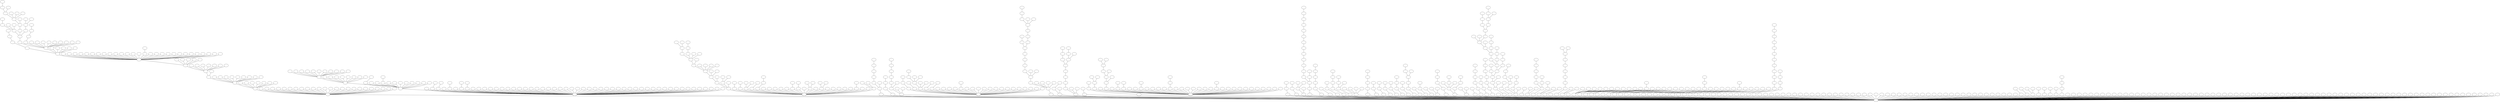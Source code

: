 graph G {
	node [label=""]
	449525268529815552
	799965726039674880
	637887356041826304
	967601837883797504
	876219208782184453
	449596312896679936
	449526553056391168
	797559513243144193
	630830237174079488
	1091044564633186304
	856907583520747521
	449526510698110976
	924951166995312640
	449526270166978560
	449564832543416321
	1093357998582435842
	832835556438466560
	797721832723980288
	449761966697902080
	1004738896041795584
	449632257330794496
	958282240693276672
	880762079053058050
	1093174310708150272
	965261375617474561
	732423482919817216
	449550771408093184
	449542882698199041
	1112080831210758144
	449604960612007936
	741643629907742720
	507639594884411392
	853480646265757697
	1113227920355598336
	1113109716450725889
	449632061687877633
	819785913316163585
	1113258232385024000
	1112099572904611840
	846837303045709824
	1111444814829019136
	449526466494345218
	818987038112260096
	719368122063392768
	1121206207652474880
	1104502857317797888
	1113228042766360576
	507616663315816448
	1113507596642557952
	1113258491517591553
	1121825831561703424
	1113258816194273280
	1113251235518349315
	820077727353077760
	1113407941867114497
	1113383373786030080
	1113539893718913024
	1122121447361667075
	1113391291214200835
	1122724488796237825
	1113296594332409856
	1113273419175473152
	1113540033976442881
	1113293709561323520
	1113689375206805505
	1113296017431121920
	1114487129386704901
	1113244246914400256
	1113371924522885120
	1113425091956629504
	1113397817735651328
	1113425835967512576
	1113254609298919424
	1113251949334265856
	1117117773258403840
	1113268681042288640
	1113328532351016960
	1113407247529517056
	1113410141150306305
	1114833419454775296
	1113480224430272513
	1113264349093740544
	1113431149664178176
	1113373957355446272
	1113360942086131712
	1113307433424654336
	1121829487816187907
	1113417098552840194
	1113267063722782720
	1113314824044208128
	1113297905308147714
	1113273583906828288
	1113254152036003840
	1113415004202708992
	1113453076474732545
	1113772020641218560
	1113529910230945792
	1113488035621023745
	1122378475657056257
	1113368954653642752
	1113381854869184512
	1113308089074114560
	1114144713307774976
	1113280550930763776
	1113320243877765120
	1113270746598596608
	1113462907084267520
	1113796331166892033
	1113329056139960320
	1113307069497716736
	1123891892318609410
	1113589929479692290
	1113319732684390400
	1113307597942038528
	1113311070683312128
	1113268473696854017
	1121829542031552512
	1113276586772578310
	1113276042712616960
	1113505202697588737
	1113287685651800066
	1113425248328802305
	1120668936339640322
	1113454878049951744
	1113431594847690752
	1122021115985948672
	1113329077962858496
	1113316009371369472
	1113274521975427072
	1113251360529690624
	1121911431396376576
	1113316952343228416
	1113293798581387265
	1113925469391544320
	1113261380927467521
	1113242212043763712
	1113255029127897088
	1113284696455229440
	1113510551173382144
	1121137746209333249
	1121225482228252672
	1113274086334054401
	1121206527011037185
	1113249932008480768
	1113430135305175040
	1114578713239224322
	1113632042951041024
	1119248079201288193
	1113365298114027520
	1113523598281592834
	1113399575216218113
	1113273518865543168
	1113605843742855168
	1113541005410734083
	1113960121577684992
	1113449795140706306
	1113291601554550784
	1113747503164293121
	1118284216163287046
	1113427318188453889
	1113332289600200709
	1113457189799305216
	1113798873992929281
	1114122559803527168
	1113359983582875650
	1122378422817157120
	1113556125809631232
	1113307936078671875
	1113390047838056448
	1121906568189161472
	1113299901960675328
	1113796698504073216
	1113281612072968192
	1113321403833417728
	1113252333406683136
	1113482167538081793
	1114993866166476803
	1113262628569219073
	1113466523019030530
	1113868915640295431
	1113455005762084865
	1113255469311680512
	1114156382876467201
	1113259563329949696
	1113383671690661889
	1113289184150609921
	1113275906380812290
	1113449214007083008
	1113488198758555648
	1121269912872210432
	1113307212846227456
	1113255532712722435
	1113382706434408448
	1113412591857147910
	1113541047790067712
	1113262002326126592
	1113272821541670912
	1113250024656445440
	1113520398954446850
	1113417930270752775
	1113242983376203777
	1118338601232814082
	1124837577708773381
	1113309558867320832
	1113266613548195842
	1113271976611786752
	1113508818732953601
	1113244291512410112
	1115402959620382730
	1118242480174972928
	1113992654897868800
	1121824158294392833
	1114772761480761345
	1113308617212432384
	1113269065387139072
	1113688835559264256
	1113111659612999680
	1113243711876386816
	638671584522313729
	1110961770846289920
	1123375428360658945
	1136674957113614348
	632118704927559680
	1147324843962044416
	1118246720209551366
	1117135163790589952
	1121225797446950912
	1111699829741236226
	1122725251849154560
	1122725488839905280
	1122940708640514050
	1121226298720788480
	1113512683100307456
	1110925859345584130
	741652849474469888
	630856493676560384
	1113689835741437952
	1113393562115280896
	1115613564054720518
	1113509192046768128
	1113508634812612608
	1122014637606801408
	1113268304150519808
	1122251703481327616
	1112168228770467840
	1113932490538807296
	1113280821291638784
	1113249194305671169
	982701781170864128
	449667038743515136
	982703253019353088
	1122635793812676613
	1121835432860192769
	1111905895733170177
	732423698238464001
	1113270192862257152
	1121552965050015746
	1111857720343158784
	1117525373074513921
	1121912582766415872
	1121871872658944003
	1122159164950810625
	1121881565124911106
	1122136329771466761
	1121882556742324224
	1121882097101103104
	1121820904516988929
	1122014801578926080
	1112121768037232640
	1113499236316790784
	1113425719588159490
	1121830866500689922
	632601733915639808
	1113255818504208386
	1113265104685080576
	1114297744611577861
	1119820835580186626
	1113685937928724480
	1113242741176193024
	1121817636130701313
	1113629906372648965
	1121824730388946944
	1121820797134356487
	1121840875007381508
	1121317264915984384
	1114750723969953793
	1139371648912711680
	1121856707657752576
	1124930976763846657
	1121875895604539392
	1114706174329245696
	1121829400217935872
	1121821539014287360
	1122189638024622080
	1142175663652315138
	1121934209071767552
	1121934321038888960
	1121908536429162496
	1121830569099370497
	1122078499911503873
	1121910223847825409
	1114153405277245440
	1123565942795948032
	1115470274428846080
	1121848834336808960
	449637302772326402
	797727013410897920
	632604769274605569
	1121226584512290816
	1112185255618846720
	1104941923209371648
	1113690661952348160
	1113248582440771585
	1113285325780963328
	1113449422237556737
	1113805967408365568
	1121840930468679681
	1113293354756743168
	1113520210126999553
	1113516892495450112
	1113287591921459201
	1121871801141751808
	1121857106729025537
	1121847988349960195
	1121879950150098944
	1121884109960306688
	1113531374445555712
	1121848977454796800
	1113257649175293952
	1114297990527766528
	1122014576046948352
	1124003329309384704
	1124004332532326403
	1121886710382694407
	1111525222279192577
	1113272665064734720
	850866478307983360
	1113418929345527808
	1113496068266831872
	1113422863523037184
	1113766958552485888
	1140855747393122304
	1113445360460894209
	1131978131106091008
	1113441054424834055
	1113456265051615233
	1140774229287276546
	1113443763634941954
	1140764195123867648
	1136448357063221253
	1136672430649421831
	1141008202202529799
	1146471971913383938
	1142667187552968705
	1140850263487471616
	1142576737819254784
	1113372087001866243
	1140802712541384704
	1141184750222270464
	1140827931482238976
	1140892079209484288
	820458173467344904
	1114834013120811009
	1113265475020935168
	449635394041036803
	1113265170942443520
	1113110771662118913
	1113254033072857088
	1113414239190966272
	1113417382255419393
	1113269008193581056
	1113409221528293378
	1113538344242372619
	1113242721429229569
	1113248338533601280
	1121981593810161666
	1122150840230346753
	1113425687317295104
	1115355302331727872
	1113314491666771968
	1113416161784471555
	1113564758094090240
	1113297949239369729
	1113332812747288577
	1114036179077226497
	1113433321764159489
	1113531841649070080
	1121913054382268418
	1121340261479718913
	1113593171785781249
	1121861565848981505
	1121917174291914753
	1118261491466145797
	1121834673229852673
	1122337372383920129
	1118330251279519745
	1113279024250478593
	1121967276796858369
	1122164788358828033
	1113617364329721857
	1115412762757410817
	1121824579343798272
	1121845581608095745
	1121918992640282629
	1121942452619735040
	1121829890976821248
	1121848116335063043
	1121855710759796737
	1121856750557089793
	1113322500698648576
	1118531331347111941
	1114568852212523009
	1113399660234903552
	1113344534908260353
	1113368301055279104
	1122143364609007616
	1121849907185246208
	1113240464998641665
	1122000580510126080
	1113311466340253696
	1113761632235282433
	1113474299640283136
	1140846708072468482
	1113409925269590017
	1115820312459993094
	1140890398979776513
	1112680278747693059
	1121140618464514054
	1121541892120948738
	1113368698075500545
	1113295974288502785
	714112486031691777
	1118243670237466624
	1113419541328080896
	1113410345022787584
	1113762078622388225
	1122018390959325184
	449685863832621056
	1114185525542510594
	1113188511367213056
	1113270152437452801
	1113250668515434496
	1113328839424237568
	1113397756176084992
	1121856858967298048
	1121880252492341248
	1113303327452880896
	1113399774554853376
	1118242428077658112
	1122014682976595968
	1113482389571796992
	1121913552791490560
	1113152780280172545
	1113285402570268672
	1113272215053623296
	1121839216202092544
	1122014605730037761
	1121911995664457728
	1113547505969565696
	1113589457393868800
	1113275033709961217
	1113212303560794112
	1113409204377849862
	1113680011595112448
	1114568652320329733
	1113253941121126400
	1121832691463278594
	1115355045418000384
	1118241942645739521
	1113248386961092608
	643084170860871680
	1113424653987368961
	818673587582214144
	449820497249722368
	1113535939169738754
	1113365878148608001
	1113310245487566848
	1113948970504675328
	1113617787551981569
	1113397523455062018
	1121866502741925889
	1113465740424826880
	1113287085283172355
	1118248662054785024
	1118242664518955010
	1122014768481566720
	1113393752805187584
	865993697275543553
	1110991882681753606
	774414249435226112
	1113134551922909185
	1121838548364222464
	774586752430407680
	1113265816563265536
	1113382531460734976
	798990551525621760
	1126531521974800386
	1121848330034864133
	1121221932714586112
	818875946727940096
	1140856638766645248
	1113361372899835904
	1119190736438792195
	1140887538783215617
	820458291780263937
	1113148511024033798
	1113408899351306241
	449837724716240896
	1121848448771346435
	1140932199086219265
	1113593686582071297
	1121859845706010624
	1140683251582951432
	1121871777326452736
	1122257120714526720
	1141545022774337536
	1149075042006790144
	1091557761526177792
	1121932869167874048
	1089724097410433025
	1104800526330458113
	1113536096489472000
	1115352231728037889
	1122680861835448321
	1122014835485618176
	1121929337962401792
	1113286909902565376
	1113397950485385216
	1121919787553054721
	1113246484294557696
	1113318661974925312
	1121887198670991362
	1113462893972996097
	1127728565288677376
	1122162958207897602
	1113417271324676096
	1113430669508644864
	1121879336519380993
	1123566964444684288
	1113291204500762624
	1113476896841453568
	1113546781588099075
	1121909071223955456
	1114194614200688642
	1114298330803318784
	1113498373972221954
	1113192985955643402
	1140828672078823424
	1113306517334253568
	1122215251653681155
	1121885193479118848
	1113373078443032576
	1113408682035949568
	1112191898981154817
	1121208672695148545
	1112078299230961664
	1123280700327825408
	1122216353816043520
	1112008168102600706
	1122282322626109440
	1113701672797310977
	1113446420030328834
	1110997406005358592
	1110984424496218117
	1113511718800506889
	846844671372472320
	1113690208858337280
	825062891095199744
	1111328027089272832
	1032965364412428290
	1121847653179056129
	1122046475289100288
	800838572798574593
	1113972796625911808
	1113796333733859329
	960195931227459585
	1112555026185154560
	1141217664657973249
	1141217804605120513
	1118243763652947969
	1114706431805087744
	449560417426481152
	1121221266881404928
	632303234275610624
	894793586453204995
	1141222149979541504
	631494577216618496
	1113431845918728193
	1142937073525186560
	969794063594598400
	1050761005553221636
	1112101091108442112
	1121856146036281344
	1113521121553469442
	1113429684132438016
	866384562963611648
	449837968119709696
	1113853418223878149
	1113775192495591425
	974143451049508864
	1122017738652831744
	1121231014075019270
	1121209656821657600
	759133659022569473
	1113107247134134272
	1113330366612484096
	1113114840028119044
	1113429771428552706
	1113439102131634176
	797768225912221696
	1121832667849416704
	1141221289144836098
	1140747996419653632
	1141220099279458304
	1113624139489656832
	1141222501038657538
	1121835515156758528
	1113279820287291393
	1113690532314673152
	1113431087173103616
	857600950369955841
	1113422941126049792
	1141779751478206464
	1114162579893555202
	1141222855616671744
	1117827386601398272
	1136672386634399744
	1141008260398493696
	1113205099613044736
	1113289768681365504
	1113345585321586688
	1113425257610842112
	1122680417004294145
	1050791264424251393
	1121841356190691328
	1113572553673539584
	1113531970506477568
	1118362025401487362
	797770124191211520
	1117377924750094336
	797771146338910208
	947152771135963136
	1113457774241865730
	1113434869927940096
	1149050000107683840
	1136672716336050176
	1136672518163574784
	1141136217599176704
	1113816160913494016
	1143359951655641088
	1113535193997086720
	1113166664726659072
	974423287940993026
	1113272920846086146
	1060029674229768192
	449838362032369664
	800978343436963841
	1113524607166898181
	1113542435844440064
	1141222071235747840
	1112799438748221440
	818876794019250176
	1090344977610076160
	1121841692833918978
	1043639218298408962
	1121846775445372928
	1140748264225984512
	1122535630435758080
	1122535157125255168
	1128483912752214016
	797777227505082372
	1113292355036176384
	1111024918064480256
	1140746794067869696
	1112078667784572928
	1047461322177372160
	1114128065083453440
	1121222571393867776
	1049707857254469633
	1112104782733414400
	1112802151309426688
	1113571309554946049
	799931302254440449
	800978636635566080
	1092607043603742720
	952967985232318471
	1114750227049795584
	1140747745528954881
	1113293746458595328
	1112400755267432450
	957327000963895297
	1120012467357331457
	1113506886576476165
	1113367937757470720
	1141625275479973888
	1141141605283487746
	1113816803610963968
	1121875244300607489
	1122216006368333825
	1141218708884533248
	1114217927320985601
	1121842684396748800
	1057785151730503680
	1140746370850017282
	1121885237317754880
	1149322435386314752
	1113400449057660928
	1136675208180445185
	1112804169109434370
	1113404395646005248
	1145342950471274496
	1145341499242090497
	1117380162285338624
	1149323690279985153
	1112119793535074304
	1121233171604017153
	1121246222847631360
	449839469185605632
	800979479858384896
	1114520187263275010
	1122021757349711873
	1113579923892051968
	972335266001293312
	1125280055175852033
	1134840900767617024
	1122635986314383361
	1113372310210174976
	1122679026978443265
	1050804706451152897
	1112901850049773568
	1121848907183665152
	1113432063905083392
	1140847676243828736
	1113480144293752834
	1136677345371271168
	797829345989554176
	1149340678649995264
	797833629917396993
	1113294963872108544
	1110926425232683008
	1050813421162295296
	1113576618977574912
	1090935208134787073
	1111636261335384064
	1113526074795855877
	1135611312518651905
	1122585886145884165
	1149347176042119168
	1121234530784940032
	1121235269825384448
	1136740734411968512
	1136762789941452800
	1112807095122976777
	800980196132356096
	1136762955968712705
	1113295670222389248
	1113406323926851584
	1149378698081996800
	1111288742503944194
	1113415311431278592
	1113341404355354624
	1113423016615141377
	1113504300536176640
	1113461549572685824
	1113817269174439937
	1113345521681403904
	1113542043408711681
	1135911694176116736
	1140904075791413248
	1113541335376650240
	1136672991746646017
	1141223555797061633
	1113536842329145345
	1140899545976623104
	1114000817105842177
	1140799324915490817
	1141378922531020801
	1121976045996056576
	1142576834472796161
	1121852524615491584
	1140875995030929408
	1136676681471660040
	1140855960455352321
	1140845954523967494
	1140689708281782278
	1140888095371321344
	1121850303857479685
	1113114362468855808
	1112067868663791616
	1121235902196482048
	1141010427934957574
	1140933076383485952
	1141055887261310978
	1140933603611643907
	1093530518015041536
	1123157955233427457
	1033251529166413824
	1149494783787720705
	1149496812056657920
	1140899599374307328
	1121235645937147904
	1121246559096590336
	1121850849637093382
	1121239930594709504
	1121235979346407424
	1121252609451540480
	1122679554500218881
	1111458034025418752
	1143360395123601408
	1140698503028416513
	1113519936977108994
	1121975836536602625
	1141002111229952000
	1033254186224373760
	1141319132324847618
	1121854952639483905
	1141323683119546369
	1141352957746634753
	1141217477713698816
	1112072386956820480
	1121236282896678913
	1121253325154816000
	1121859554298482688
	1121242922228301824
	1121236396520419328
	1113242798818361344
	1111914533810028546
	1113504686974197760
	1142572586494242816
	1114000199972728832
	1140850023875223552
	1113817607231234056
	1113323874073104385
	1113372582596632579
	1141625645757280256
	1121866338035732487
	1123232737756962817
	1033448891063193600
	1145967845400076288
	1123409692837810176
	1141315258557952001
	1112092827226390528
	1121252914607996928
	1121256963533225984
	1121253993424883712
	1121253736595296257
	1113541567720108041
	1112189682459258880
	1121255682718568448
	1121254880692150272
	1121256419481624576
	1033454224070402049
	1123557696475750400
	1121263975222562816
	1112350973547241472
	1121257244979531776
	1121264677193961472
	1121264817552199680
	1112704289661767681
	1033467028177387521
	1113617324492218368
	1121665860853063681
	1113544465879318529
	1113234510580260864
	1121257579756183552
	1121852149720395781
	1123331647716450306
	1121266451170701312
	1033675391611936768
	1121266508955439105
	1121267154404433920
	1121274867888939008
	1113576837052010496
	1113108843087740928
	1033676706056425472
	1121281508067745792
	1135642350812913670
	1135642889969655808
	1135643426341494785
	1113630554015117312
	1113630481264926728
	1141003040389910528
	1141003108853489665
	1141080492046860288
	1141075965268910080
	1141262908929781760
	1145968555302805505
	1121267291906297858
	1113577563849404416
	1141104465589784582
	1145374339312869378
	1113167587033190405
	1033677049146290178
	1141199200522133504
	1141125390330544128
	1113620455586443264
	1115629080630763520
	1115651423717347330
	1115635491192430593
	1115635217958612992
	1115725951739015168
	1115731494067109888
	799965726039674880 -- 449525268529815552
	637887356041826304 -- 449525268529815552
	967601837883797504 -- 449525268529815552
	876219208782184453 -- 449525268529815552
	449596312896679936 -- 449525268529815552
	449526553056391168 -- 449525268529815552
	797559513243144193 -- 449525268529815552
	630830237174079488 -- 449525268529815552
	1091044564633186304 -- 449525268529815552
	856907583520747521 -- 449525268529815552
	449526510698110976 -- 449525268529815552
	924951166995312640 -- 449525268529815552
	449526270166978560 -- 449525268529815552
	449564832543416321 -- 449525268529815552
	1093357998582435842 -- 449525268529815552
	832835556438466560 -- 449525268529815552
	797721832723980288 -- 449525268529815552
	449761966697902080 -- 449525268529815552
	1004738896041795584 -- 449525268529815552
	449632257330794496 -- 449525268529815552
	958282240693276672 -- 449525268529815552
	880762079053058050 -- 449525268529815552
	1093174310708150272 -- 449525268529815552
	965261375617474561 -- 449525268529815552
	732423482919817216 -- 449525268529815552
	449550771408093184 -- 449525268529815552
	449542882698199041 -- 449525268529815552
	1112080831210758144 -- 449525268529815552
	449604960612007936 -- 449525268529815552
	741643629907742720 -- 449525268529815552
	507639594884411392 -- 449525268529815552
	853480646265757697 -- 449525268529815552
	1113227920355598336 -- 449525268529815552
	1113109716450725889 -- 449525268529815552
	449632061687877633 -- 449525268529815552
	819785913316163585 -- 449525268529815552
	1113258232385024000 -- 449525268529815552
	1112099572904611840 -- 449525268529815552
	846837303045709824 -- 449525268529815552
	1111444814829019136 -- 449525268529815552
	449526466494345218 -- 449525268529815552
	818987038112260096 -- 449525268529815552
	719368122063392768 -- 449525268529815552
	1121206207652474880 -- 449525268529815552
	1104502857317797888 -- 449525268529815552
	1113228042766360576 -- 449525268529815552
	507616663315816448 -- 449525268529815552
	1113507596642557952 -- 449525268529815552
	1113258491517591553 -- 449525268529815552
	1121825831561703424 -- 449525268529815552
	1113258816194273280 -- 449525268529815552
	1113251235518349315 -- 449525268529815552
	820077727353077760 -- 449525268529815552
	1113407941867114497 -- 449525268529815552
	1113383373786030080 -- 449525268529815552
	1113539893718913024 -- 449525268529815552
	1122121447361667075 -- 449525268529815552
	1113391291214200835 -- 449525268529815552
	1122724488796237825 -- 449525268529815552
	1113296594332409856 -- 449525268529815552
	1113273419175473152 -- 449525268529815552
	1113540033976442881 -- 449525268529815552
	1113293709561323520 -- 449525268529815552
	1113689375206805505 -- 449525268529815552
	1113296017431121920 -- 449525268529815552
	1114487129386704901 -- 449525268529815552
	1113244246914400256 -- 449525268529815552
	1113371924522885120 -- 449525268529815552
	1113425091956629504 -- 449525268529815552
	1113397817735651328 -- 449525268529815552
	1113425835967512576 -- 449525268529815552
	1113254609298919424 -- 449525268529815552
	1113251949334265856 -- 449525268529815552
	1117117773258403840 -- 449525268529815552
	1113268681042288640 -- 449525268529815552
	1113328532351016960 -- 449525268529815552
	1113407247529517056 -- 449525268529815552
	1113410141150306305 -- 449525268529815552
	1114833419454775296 -- 449525268529815552
	1113480224430272513 -- 449525268529815552
	1113264349093740544 -- 449525268529815552
	1113431149664178176 -- 449525268529815552
	1113373957355446272 -- 449525268529815552
	1113360942086131712 -- 449525268529815552
	1113307433424654336 -- 449525268529815552
	1121829487816187907 -- 449525268529815552
	1113417098552840194 -- 449525268529815552
	1113267063722782720 -- 449525268529815552
	1113314824044208128 -- 449525268529815552
	1113297905308147714 -- 449525268529815552
	1113273583906828288 -- 449525268529815552
	1113254152036003840 -- 449525268529815552
	1113415004202708992 -- 449525268529815552
	1113453076474732545 -- 449525268529815552
	1113772020641218560 -- 449525268529815552
	1113529910230945792 -- 449525268529815552
	1113488035621023745 -- 449525268529815552
	1122378475657056257 -- 449525268529815552
	1113368954653642752 -- 449525268529815552
	1113381854869184512 -- 449525268529815552
	1113308089074114560 -- 449525268529815552
	1114144713307774976 -- 449525268529815552
	1113280550930763776 -- 449525268529815552
	1113320243877765120 -- 449525268529815552
	1113270746598596608 -- 449525268529815552
	1113462907084267520 -- 449525268529815552
	1113796331166892033 -- 449525268529815552
	1113329056139960320 -- 449525268529815552
	1113307069497716736 -- 449525268529815552
	1123891892318609410 -- 449525268529815552
	1113589929479692290 -- 449525268529815552
	1113319732684390400 -- 449525268529815552
	1113307597942038528 -- 449525268529815552
	1113311070683312128 -- 449525268529815552
	1113268473696854017 -- 449525268529815552
	1121829542031552512 -- 449525268529815552
	1113276586772578310 -- 449525268529815552
	1113276042712616960 -- 449525268529815552
	1113505202697588737 -- 449525268529815552
	1113287685651800066 -- 449525268529815552
	1113425248328802305 -- 449525268529815552
	1120668936339640322 -- 449525268529815552
	1113454878049951744 -- 449525268529815552
	1113431594847690752 -- 449525268529815552
	1122021115985948672 -- 449525268529815552
	1113329077962858496 -- 449525268529815552
	1113316009371369472 -- 449525268529815552
	1113274521975427072 -- 449525268529815552
	1113251360529690624 -- 449525268529815552
	1121911431396376576 -- 449525268529815552
	1113316952343228416 -- 449525268529815552
	1113293798581387265 -- 449525268529815552
	1113925469391544320 -- 449525268529815552
	1113261380927467521 -- 449525268529815552
	1113242212043763712 -- 449525268529815552
	1113255029127897088 -- 449525268529815552
	1113284696455229440 -- 449525268529815552
	1113510551173382144 -- 449525268529815552
	1121137746209333249 -- 449525268529815552
	1121225482228252672 -- 449525268529815552
	1113274086334054401 -- 449525268529815552
	1121206527011037185 -- 449525268529815552
	1113249932008480768 -- 449525268529815552
	1113430135305175040 -- 449525268529815552
	1114578713239224322 -- 449525268529815552
	1113632042951041024 -- 449525268529815552
	1119248079201288193 -- 449525268529815552
	1113365298114027520 -- 449525268529815552
	1113523598281592834 -- 449525268529815552
	1113399575216218113 -- 449525268529815552
	1113273518865543168 -- 449525268529815552
	1113605843742855168 -- 449525268529815552
	1113541005410734083 -- 449525268529815552
	1113960121577684992 -- 449525268529815552
	1113449795140706306 -- 449525268529815552
	1113291601554550784 -- 449525268529815552
	1113747503164293121 -- 449525268529815552
	1118284216163287046 -- 449525268529815552
	1113427318188453889 -- 449525268529815552
	1113332289600200709 -- 449525268529815552
	1113457189799305216 -- 449525268529815552
	1113798873992929281 -- 449525268529815552
	1114122559803527168 -- 449525268529815552
	1113359983582875650 -- 449525268529815552
	1122378422817157120 -- 449525268529815552
	1113556125809631232 -- 449525268529815552
	1113307936078671875 -- 449525268529815552
	1113390047838056448 -- 449525268529815552
	1121906568189161472 -- 449525268529815552
	1113299901960675328 -- 449525268529815552
	1113796698504073216 -- 449525268529815552
	1113281612072968192 -- 449525268529815552
	1113321403833417728 -- 449525268529815552
	1113252333406683136 -- 449525268529815552
	1113482167538081793 -- 449525268529815552
	1114993866166476803 -- 449525268529815552
	1113262628569219073 -- 449525268529815552
	1113466523019030530 -- 449525268529815552
	1113868915640295431 -- 449525268529815552
	1113455005762084865 -- 449525268529815552
	1113255469311680512 -- 449525268529815552
	1114156382876467201 -- 449525268529815552
	1113259563329949696 -- 449525268529815552
	1113383671690661889 -- 449525268529815552
	1113289184150609921 -- 449525268529815552
	1113275906380812290 -- 449525268529815552
	1113449214007083008 -- 449525268529815552
	1113488198758555648 -- 449525268529815552
	1121269912872210432 -- 449525268529815552
	1113307212846227456 -- 449525268529815552
	1113255532712722435 -- 449525268529815552
	1113382706434408448 -- 449525268529815552
	1113412591857147910 -- 449525268529815552
	1113541047790067712 -- 449525268529815552
	1113262002326126592 -- 449525268529815552
	1113272821541670912 -- 449525268529815552
	1113250024656445440 -- 449525268529815552
	1113520398954446850 -- 449525268529815552
	1113417930270752775 -- 449525268529815552
	1113242983376203777 -- 449525268529815552
	1118338601232814082 -- 449525268529815552
	1124837577708773381 -- 449525268529815552
	1113309558867320832 -- 449525268529815552
	1113266613548195842 -- 449525268529815552
	1113271976611786752 -- 449525268529815552
	1113508818732953601 -- 449525268529815552
	1113244291512410112 -- 449525268529815552
	1115402959620382730 -- 449525268529815552
	1118242480174972928 -- 449525268529815552
	1113992654897868800 -- 449525268529815552
	1121824158294392833 -- 449525268529815552
	1114772761480761345 -- 449525268529815552
	1113308617212432384 -- 449525268529815552
	1113269065387139072 -- 449525268529815552
	1113688835559264256 -- 449525268529815552
	1113111659612999680 -- 1112099572904611840
	1113243711876386816 -- 1112099572904611840
	638671584522313729 -- 507616663315816448
	1110961770846289920 -- 856907583520747521
	1123375428360658945 -- 856907583520747521
	1136674957113614348 -- 856907583520747521
	632118704927559680 -- 449526553056391168
	1147324843962044416 -- 449526553056391168
	1118246720209551366 -- 449526553056391168
	1117135163790589952 -- 1117117773258403840
	1121225797446950912 -- 1121225482228252672
	1111699829741236226 -- 1093357998582435842
	1122725251849154560 -- 1122724488796237825
	1122725488839905280 -- 1122724488796237825
	1122940708640514050 -- 1122724488796237825
	1121226298720788480 -- 1121225797446950912
	1113512683100307456 -- 1113480224430272513
	1110925859345584130 -- 1004738896041795584
	741652849474469888 -- 741643629907742720
	630856493676560384 -- 507639594884411392
	1113689835741437952 -- 1113689375206805505
	1113393562115280896 -- 1113391291214200835
	1115613564054720518 -- 1113391291214200835
	1113509192046768128 -- 1113507596642557952
	1113508634812612608 -- 1113507596642557952
	1122014637606801408 -- 1113228042766360576
	1113268304150519808 -- 1113228042766360576
	1122251703481327616 -- 1113228042766360576
	1112168228770467840 -- 1093174310708150272
	1113932490538807296 -- 1093174310708150272
	1113280821291638784 -- 1093174310708150272
	1113249194305671169 -- 1093174310708150272
	982701781170864128 -- 880762079053058050
	449667038743515136 -- 449604960612007936
	982703253019353088 -- 982701781170864128
	1122635793812676613 -- 982701781170864128
	1121835432860192769 -- 1113268304150519808
	1111905895733170177 -- 924951166995312640
	732423698238464001 -- 732423482919817216
	1113270192862257152 -- 1113242212043763712
	1121552965050015746 -- 1113242212043763712
	1111857720343158784 -- 1104502857317797888
	1117525373074513921 -- 1113539893718913024
	1121912582766415872 -- 1113539893718913024
	1121871872658944003 -- 1113539893718913024
	1122159164950810625 -- 1113539893718913024
	1121881565124911106 -- 1113539893718913024
	1122136329771466761 -- 1113539893718913024
	1121882556742324224 -- 1113539893718913024
	1121882097101103104 -- 1113539893718913024
	1121820904516988929 -- 1113539893718913024
	1122014801578926080 -- 1113539893718913024
	1112121768037232640 -- 1111699829741236226
	1113499236316790784 -- 1111905895733170177
	1113425719588159490 -- 1113407247529517056
	1121830866500689922 -- 1121829487816187907
	632601733915639808 -- 449526270166978560
	1113255818504208386 -- 449526270166978560
	1113265104685080576 -- 449526270166978560
	1114297744611577861 -- 449526270166978560
	1119820835580186626 -- 449526270166978560
	1113685937928724480 -- 449526270166978560
	1113242741176193024 -- 449526270166978560
	1121817636130701313 -- 449526270166978560
	1113629906372648965 -- 449526270166978560
	1121824730388946944 -- 449526270166978560
	1121820797134356487 -- 449526270166978560
	1121840875007381508 -- 449526270166978560
	1121317264915984384 -- 449526270166978560
	1114750723969953793 -- 449526270166978560
	1139371648912711680 -- 449526270166978560
	1121856707657752576 -- 449526270166978560
	1124930976763846657 -- 449526270166978560
	1121875895604539392 -- 449526270166978560
	1114706174329245696 -- 449526270166978560
	1121829400217935872 -- 449526270166978560
	1121821539014287360 -- 449526270166978560
	1122189638024622080 -- 449526270166978560
	1142175663652315138 -- 449526270166978560
	1121934209071767552 -- 449526270166978560
	1121934321038888960 -- 449526270166978560
	1121908536429162496 -- 449526270166978560
	1121830569099370497 -- 449526270166978560
	1122078499911503873 -- 449526270166978560
	1121910223847825409 -- 449526270166978560
	1114153405277245440 -- 449526270166978560
	1123565942795948032 -- 449526270166978560
	1115470274428846080 -- 449526270166978560
	1121848834336808960 -- 449526270166978560
	449637302772326402 -- 449632257330794496
	797727013410897920 -- 797721832723980288
	632604769274605569 -- 632601733915639808
	1121226584512290816 -- 1121226298720788480
	1112185255618846720 -- 853480646265757697
	1104941923209371648 -- 797559513243144193
	1113690661952348160 -- 797559513243144193
	1113248582440771585 -- 797559513243144193
	1113285325780963328 -- 797559513243144193
	1113449422237556737 -- 797559513243144193
	1113805967408365568 -- 797559513243144193
	1121840930468679681 -- 797559513243144193
	1113293354756743168 -- 797559513243144193
	1113520210126999553 -- 797559513243144193
	1113516892495450112 -- 797559513243144193
	1113287591921459201 -- 797559513243144193
	1121871801141751808 -- 797559513243144193
	1121857106729025537 -- 797559513243144193
	1121847988349960195 -- 797559513243144193
	1121879950150098944 -- 797559513243144193
	1121884109960306688 -- 797559513243144193
	1113531374445555712 -- 797559513243144193
	1121848977454796800 -- 797559513243144193
	1113257649175293952 -- 797559513243144193
	1114297990527766528 -- 797559513243144193
	1122014576046948352 -- 797559513243144193
	1124003329309384704 -- 797559513243144193
	1124004332532326403 -- 797559513243144193
	1121886710382694407 -- 797559513243144193
	1111525222279192577 -- 732423698238464001
	1113272665064734720 -- 1113255029127897088
	850866478307983360 -- 799965726039674880
	1113418929345527808 -- 799965726039674880
	1113496068266831872 -- 799965726039674880
	1113422863523037184 -- 799965726039674880
	1113766958552485888 -- 799965726039674880
	1140855747393122304 -- 799965726039674880
	1113445360460894209 -- 799965726039674880
	1131978131106091008 -- 799965726039674880
	1113441054424834055 -- 799965726039674880
	1113456265051615233 -- 799965726039674880
	1140774229287276546 -- 799965726039674880
	1113443763634941954 -- 799965726039674880
	1140764195123867648 -- 799965726039674880
	1136448357063221253 -- 799965726039674880
	1136672430649421831 -- 799965726039674880
	1141008202202529799 -- 799965726039674880
	1146471971913383938 -- 799965726039674880
	1142667187552968705 -- 799965726039674880
	1140850263487471616 -- 799965726039674880
	1142576737819254784 -- 799965726039674880
	1113372087001866243 -- 799965726039674880
	1140802712541384704 -- 799965726039674880
	1141184750222270464 -- 799965726039674880
	1140827931482238976 -- 799965726039674880
	1140892079209484288 -- 799965726039674880
	820458173467344904 -- 819785913316163585
	1114834013120811009 -- 1114833419454775296
	1113265475020935168 -- 1113258491517591553
	449635394041036803 -- 449632061687877633
	1113265170942443520 -- 449632061687877633
	1113110771662118913 -- 637887356041826304
	1113254033072857088 -- 637887356041826304
	1113414239190966272 -- 637887356041826304
	1113417382255419393 -- 637887356041826304
	1113269008193581056 -- 637887356041826304
	1113409221528293378 -- 637887356041826304
	1113538344242372619 -- 637887356041826304
	1113242721429229569 -- 637887356041826304
	1113248338533601280 -- 637887356041826304
	1121981593810161666 -- 637887356041826304
	1122150840230346753 -- 637887356041826304
	1113425687317295104 -- 637887356041826304
	1115355302331727872 -- 637887356041826304
	1113314491666771968 -- 637887356041826304
	1113416161784471555 -- 637887356041826304
	1113564758094090240 -- 637887356041826304
	1113297949239369729 -- 637887356041826304
	1113332812747288577 -- 637887356041826304
	1114036179077226497 -- 637887356041826304
	1113433321764159489 -- 637887356041826304
	1113531841649070080 -- 637887356041826304
	1121913054382268418 -- 637887356041826304
	1121340261479718913 -- 637887356041826304
	1113593171785781249 -- 637887356041826304
	1121861565848981505 -- 637887356041826304
	1121917174291914753 -- 637887356041826304
	1118261491466145797 -- 637887356041826304
	1121834673229852673 -- 637887356041826304
	1122337372383920129 -- 637887356041826304
	1118330251279519745 -- 637887356041826304
	1113279024250478593 -- 637887356041826304
	1121967276796858369 -- 637887356041826304
	1122164788358828033 -- 637887356041826304
	1113617364329721857 -- 637887356041826304
	1115412762757410817 -- 637887356041826304
	1121824579343798272 -- 637887356041826304
	1121845581608095745 -- 637887356041826304
	1121918992640282629 -- 637887356041826304
	1121942452619735040 -- 637887356041826304
	1121829890976821248 -- 637887356041826304
	1121848116335063043 -- 637887356041826304
	1121855710759796737 -- 637887356041826304
	1121856750557089793 -- 637887356041826304
	1113322500698648576 -- 637887356041826304
	1118531331347111941 -- 637887356041826304
	1114568852212523009 -- 637887356041826304
	1113399660234903552 -- 637887356041826304
	1113344534908260353 -- 637887356041826304
	1113368301055279104 -- 637887356041826304
	1122143364609007616 -- 637887356041826304
	1121849907185246208 -- 637887356041826304
	1113240464998641665 -- 637887356041826304
	1122000580510126080 -- 637887356041826304
	1113311466340253696 -- 1113284696455229440
	1113761632235282433 -- 1113265104685080576
	1113474299640283136 -- 1113258816194273280
	1140846708072468482 -- 1113261380927467521
	1113409925269590017 -- 1113407941867114497
	1115820312459993094 -- 1113407941867114497
	1140890398979776513 -- 1113925469391544320
	1112680278747693059 -- 1111857720343158784
	1121140618464514054 -- 1121137746209333249
	1121541892120948738 -- 1113293709561323520
	1113368698075500545 -- 1113293709561323520
	1113295974288502785 -- 1113293709561323520
	714112486031691777 -- 449526466494345218
	1118243670237466624 -- 1113409221528293378
	1113419541328080896 -- 1113328532351016960
	1113410345022787584 -- 1113410141150306305
	1113762078622388225 -- 1113685937928724480
	1122018390959325184 -- 1121835432860192769
	449685863832621056 -- 449667038743515136
	1114185525542510594 -- 1113285325780963328
	1113188511367213056 -- 1113110771662118913
	1113270152437452801 -- 1113110771662118913
	1113250668515434496 -- 1113110771662118913
	1113328839424237568 -- 1113110771662118913
	1113397756176084992 -- 1113110771662118913
	1121856858967298048 -- 1113110771662118913
	1121880252492341248 -- 1113110771662118913
	1113303327452880896 -- 1113110771662118913
	1113399774554853376 -- 1113110771662118913
	1118242428077658112 -- 1113110771662118913
	1122014682976595968 -- 1113110771662118913
	1113482389571796992 -- 1113110771662118913
	1121913552791490560 -- 1113110771662118913
	1113152780280172545 -- 1113109716450725889
	1113285402570268672 -- 1113270152437452801
	1113272215053623296 -- 1113268681042288640
	1121839216202092544 -- 1113248582440771585
	1122014605730037761 -- 1113248582440771585
	1121911995664457728 -- 1113248582440771585
	1113547505969565696 -- 1113540033976442881
	1113589457393868800 -- 1113540033976442881
	1113275033709961217 -- 1113251949334265856
	1113212303560794112 -- 1113188511367213056
	1113409204377849862 -- 1113188511367213056
	1113680011595112448 -- 1113188511367213056
	1114568652320329733 -- 1113188511367213056
	1113253941121126400 -- 1113188511367213056
	1121832691463278594 -- 1113188511367213056
	1115355045418000384 -- 1113188511367213056
	1118241942645739521 -- 1113188511367213056
	1113248386961092608 -- 1113188511367213056
	643084170860871680 -- 630856493676560384
	1113424653987368961 -- 1113417098552840194
	818673587582214144 -- 630830237174079488
	449820497249722368 -- 449761966697902080
	1113535939169738754 -- 1113272215053623296
	1113365878148608001 -- 1113212303560794112
	1113310245487566848 -- 1113212303560794112
	1113948970504675328 -- 1113212303560794112
	1113617787551981569 -- 1113212303560794112
	1113397523455062018 -- 1113212303560794112
	1121866502741925889 -- 1113212303560794112
	1113465740424826880 -- 1113212303560794112
	1113287085283172355 -- 1113212303560794112
	1118248662054785024 -- 1113212303560794112
	1118242664518955010 -- 1113212303560794112
	1122014768481566720 -- 1113212303560794112
	1113393752805187584 -- 1113393562115280896
	865993697275543553 -- 818987038112260096
	1110991882681753606 -- 1110961770846289920
	774414249435226112 -- 449550771408093184
	1113134551922909185 -- 832835556438466560
	1121838548364222464 -- 832835556438466560
	774586752430407680 -- 774414249435226112
	1113265816563265536 -- 1113265475020935168
	1113382531460734976 -- 1113265475020935168
	798990551525621760 -- 714112486031691777
	1126531521974800386 -- 1113516892495450112
	1121848330034864133 -- 1113242721429229569
	1121221932714586112 -- 1114750723969953793
	818875946727940096 -- 818673587582214144
	1140856638766645248 -- 818673587582214144
	1113361372899835904 -- 818673587582214144
	1119190736438792195 -- 818673587582214144
	1140887538783215617 -- 818673587582214144
	820458291780263937 -- 820458173467344904
	1113148511024033798 -- 1113134551922909185
	1113408899351306241 -- 1113134551922909185
	449837724716240896 -- 449820497249722368
	1121848448771346435 -- 1113248338533601280
	1140932199086219265 -- 1113414239190966272
	1113593686582071297 -- 632604769274605569
	1121859845706010624 -- 632604769274605569
	1140683251582951432 -- 1121839216202092544
	1121871777326452736 -- 1121839216202092544
	1122257120714526720 -- 1121839216202092544
	1141545022774337536 -- 1140683251582951432
	1149075042006790144 -- 1113254609298919424
	1091557761526177792 -- 876219208782184453
	1121932869167874048 -- 982703253019353088
	1089724097410433025 -- 820077727353077760
	1104800526330458113 -- 967601837883797504
	1113536096489472000 -- 967601837883797504
	1115352231728037889 -- 967601837883797504
	1122680861835448321 -- 967601837883797504
	1122014835485618176 -- 967601837883797504
	1121929337962401792 -- 967601837883797504
	1113286909902565376 -- 967601837883797504
	1113397950485385216 -- 967601837883797504
	1121919787553054721 -- 967601837883797504
	1113246484294557696 -- 967601837883797504
	1113318661974925312 -- 967601837883797504
	1121887198670991362 -- 967601837883797504
	1113462893972996097 -- 967601837883797504
	1127728565288677376 -- 967601837883797504
	1122162958207897602 -- 967601837883797504
	1113417271324676096 -- 967601837883797504
	1113430669508644864 -- 967601837883797504
	1121879336519380993 -- 967601837883797504
	1123566964444684288 -- 967601837883797504
	1113291204500762624 -- 967601837883797504
	1113476896841453568 -- 967601837883797504
	1113546781588099075 -- 967601837883797504
	1121909071223955456 -- 967601837883797504
	1114194614200688642 -- 967601837883797504
	1114298330803318784 -- 967601837883797504
	1113498373972221954 -- 967601837883797504
	1113192985955643402 -- 1091044564633186304
	1140828672078823424 -- 1091044564633186304
	1113306517334253568 -- 1113227920355598336
	1122215251653681155 -- 1122189638024622080
	1121885193479118848 -- 1113449422237556737
	1113373078443032576 -- 1113258232385024000
	1113408682035949568 -- 1113258232385024000
	1112191898981154817 -- 1112080831210758144
	1121208672695148545 -- 1121206207652474880
	1112078299230961664 -- 1091557761526177792
	1123280700327825408 -- 1091557761526177792
	1122216353816043520 -- 1121929337962401792
	1112008168102600706 -- 449564832543416321
	1122282322626109440 -- 1122121447361667075
	1113701672797310977 -- 1113690661952348160
	1113446420030328834 -- 1113397756176084992
	1110997406005358592 -- 1110991882681753606
	1110984424496218117 -- 1104941923209371648
	1113511718800506889 -- 1113510551173382144
	846844671372472320 -- 846837303045709824
	1113690208858337280 -- 1113689835741437952
	825062891095199744 -- 449637302772326402
	1111328027089272832 -- 1110984424496218117
	1032965364412428290 -- 820458291780263937
	1121847653179056129 -- 1121825831561703424
	1122046475289100288 -- 1121825831561703424
	800838572798574593 -- 632118704927559680
	1113972796625911808 -- 632118704927559680
	1113796333733859329 -- 1113192985955643402
	960195931227459585 -- 958282240693276672
	1112555026185154560 -- 1111444814829019136
	1141217664657973249 -- 1113498373972221954
	1141217804605120513 -- 1113498373972221954
	1118243763652947969 -- 1114487129386704901
	1114706431805087744 -- 1114487129386704901
	449560417426481152 -- 449542882698199041
	1121221266881404928 -- 1113629906372648965
	632303234275610624 -- 449526510698110976
	894793586453204995 -- 741652849474469888
	1141222149979541504 -- 1113462893972996097
	631494577216618496 -- 449596312896679936
	1113431845918728193 -- 1113417382255419393
	1142937073525186560 -- 1119820835580186626
	969794063594598400 -- 643084170860871680
	1050761005553221636 -- 965261375617474561
	1112101091108442112 -- 1104800526330458113
	1121856146036281344 -- 1104800526330458113
	1113521121553469442 -- 1104800526330458113
	1113429684132438016 -- 1113424653987368961
	866384562963611648 -- 865993697275543553
	449837968119709696 -- 449837724716240896
	1113853418223878149 -- 1113761632235282433
	1113775192495591425 -- 1113761632235282433
	974143451049508864 -- 631494577216618496
	1122017738652831744 -- 1122014637606801408
	1121231014075019270 -- 1121208672695148545
	1121209656821657600 -- 1121208672695148545
	759133659022569473 -- 449685863832621056
	1113107247134134272 -- 1112101091108442112
	1113330366612484096 -- 1112101091108442112
	1113114840028119044 -- 1113107247134134272
	1113429771428552706 -- 1113107247134134272
	1113439102131634176 -- 1113107247134134272
	797768225912221696 -- 797727013410897920
	1121832667849416704 -- 1121830866500689922
	1141221289144836098 -- 1122680861835448321
	1140747996419653632 -- 1122680861835448321
	1141220099279458304 -- 1121909071223955456
	1113624139489656832 -- 1113430669508644864
	1141222501038657538 -- 1113430669508644864
	1121835515156758528 -- 1121832667849416704
	1113279820287291393 -- 1113265816563265536
	1113690532314673152 -- 1113690208858337280
	1113431087173103616 -- 1113429684132438016
	857600950369955841 -- 850866478307983360
	1113422941126049792 -- 850866478307983360
	1141779751478206464 -- 850866478307983360
	1114162579893555202 -- 850866478307983360
	1141222855616671744 -- 850866478307983360
	1117827386601398272 -- 850866478307983360
	1136672386634399744 -- 850866478307983360
	1141008260398493696 -- 850866478307983360
	1113205099613044736 -- 1113114840028119044
	1113289768681365504 -- 1113114840028119044
	1113345585321586688 -- 1113114840028119044
	1113425257610842112 -- 1113114840028119044
	1122680417004294145 -- 1113114840028119044
	1050791264424251393 -- 1050761005553221636
	1121841356190691328 -- 1121835515156758528
	1113572553673539584 -- 1113373078443032576
	1113531970506477568 -- 1113373078443032576
	1118362025401487362 -- 1113373078443032576
	797770124191211520 -- 797768225912221696
	1117377924750094336 -- 797768225912221696
	797771146338910208 -- 797770124191211520
	947152771135963136 -- 857600950369955841
	1113457774241865730 -- 857600950369955841
	1113434869927940096 -- 857600950369955841
	1149050000107683840 -- 857600950369955841
	1136672716336050176 -- 857600950369955841
	1136672518163574784 -- 857600950369955841
	1141136217599176704 -- 857600950369955841
	1113816160913494016 -- 857600950369955841
	1143359951655641088 -- 857600950369955841
	1113535193997086720 -- 857600950369955841
	1113166664726659072 -- 1112191898981154817
	974423287940993026 -- 974143451049508864
	1113272920846086146 -- 798990551525621760
	1060029674229768192 -- 1032965364412428290
	449838362032369664 -- 449837968119709696
	800978343436963841 -- 800838572798574593
	1113524607166898181 -- 1113306517334253568
	1113542435844440064 -- 1113382531460734976
	1141222071235747840 -- 1121887198670991362
	1112799438748221440 -- 1112555026185154560
	818876794019250176 -- 818875946727940096
	1090344977610076160 -- 1089724097410433025
	1121841692833918978 -- 1121841356190691328
	1043639218298408962 -- 969794063594598400
	1121846775445372928 -- 969794063594598400
	1140748264225984512 -- 1122014835485618176
	1122535630435758080 -- 1122017738652831744
	1122535157125255168 -- 1122017738652831744
	1128483912752214016 -- 1121221932714586112
	797777227505082372 -- 797771146338910208
	1113292355036176384 -- 1113279820287291393
	1111024918064480256 -- 1110997406005358592
	1140746794067869696 -- 1113536096489472000
	1112078667784572928 -- 1112078299230961664
	1047461322177372160 -- 1043639218298408962
	1114128065083453440 -- 1113853418223878149
	1121222571393867776 -- 1113853418223878149
	1049707857254469633 -- 866384562963611648
	1112104782733414400 -- 1112078667784572928
	1112802151309426688 -- 1112799438748221440
	1113571309554946049 -- 1113408682035949568
	799931302254440449 -- 449560417426481152
	800978636635566080 -- 800978343436963841
	1092607043603742720 -- 960195931227459585
	952967985232318471 -- 947152771135963136
	1114750227049795584 -- 947152771135963136
	1140747745528954881 -- 1122216353816043520
	1113293746458595328 -- 1111024918064480256
	1112400755267432450 -- 1112008168102600706
	957327000963895297 -- 952967985232318471
	1120012467357331457 -- 952967985232318471
	1113506886576476165 -- 952967985232318471
	1113367937757470720 -- 952967985232318471
	1141625275479973888 -- 952967985232318471
	1141141605283487746 -- 952967985232318471
	1113816803610963968 -- 952967985232318471
	1121875244300607489 -- 952967985232318471
	1122216006368333825 -- 1122162958207897602
	1141218708884533248 -- 1122162958207897602
	1114217927320985601 -- 1114128065083453440
	1121842684396748800 -- 1121841692833918978
	1057785151730503680 -- 1049707857254469633
	1140746370850017282 -- 1115352231728037889
	1121885237317754880 -- 1121847653179056129
	1149322435386314752 -- 1090344977610076160
	1113400449057660928 -- 1113293746458595328
	1136675208180445185 -- 1113293746458595328
	1112804169109434370 -- 1112802151309426688
	1113404395646005248 -- 1113400449057660928
	1145342950471274496 -- 1121856146036281344
	1145341499242090497 -- 1121856146036281344
	1117380162285338624 -- 1117377924750094336
	1149323690279985153 -- 1149322435386314752
	1112119793535074304 -- 1112104782733414400
	1121233171604017153 -- 1121231014075019270
	1121246222847631360 -- 1121231014075019270
	449839469185605632 -- 449838362032369664
	800979479858384896 -- 800978636635566080
	1114520187263275010 -- 1114217927320985601
	1122021757349711873 -- 1114217927320985601
	1113579923892051968 -- 1113531970506477568
	972335266001293312 -- 957327000963895297
	1125280055175852033 -- 957327000963895297
	1134840900767617024 -- 957327000963895297
	1122635986314383361 -- 957327000963895297
	1113372310210174976 -- 957327000963895297
	1122679026978443265 -- 957327000963895297
	1050804706451152897 -- 1050791264424251393
	1112901850049773568 -- 1112119793535074304
	1121848907183665152 -- 1121842684396748800
	1113432063905083392 -- 1113431087173103616
	1140847676243828736 -- 1113205099613044736
	1113480144293752834 -- 1113205099613044736
	1136677345371271168 -- 1122635986314383361
	797829345989554176 -- 797777227505082372
	1149340678649995264 -- 1149323690279985153
	797833629917396993 -- 797829345989554176
	1113294963872108544 -- 1113292355036176384
	1110926425232683008 -- 1092607043603742720
	1050813421162295296 -- 1050804706451152897
	1113576618977574912 -- 1113571309554946049
	1090935208134787073 -- 1057785151730503680
	1111636261335384064 -- 818876794019250176
	1113526074795855877 -- 818876794019250176
	1135611312518651905 -- 818876794019250176
	1122585886145884165 -- 1122535630435758080
	1149347176042119168 -- 1149340678649995264
	1121234530784940032 -- 1121233171604017153
	1121235269825384448 -- 1121233171604017153
	1136740734411968512 -- 1136675208180445185
	1136762789941452800 -- 1136675208180445185
	1112807095122976777 -- 1112804169109434370
	800980196132356096 -- 800979479858384896
	1136762955968712705 -- 1136740734411968512
	1113295670222389248 -- 1113294963872108544
	1113406323926851584 -- 1113404395646005248
	1149378698081996800 -- 1149347176042119168
	1111288742503944194 -- 972335266001293312
	1113415311431278592 -- 972335266001293312
	1113341404355354624 -- 972335266001293312
	1113423016615141377 -- 972335266001293312
	1113504300536176640 -- 972335266001293312
	1113461549572685824 -- 972335266001293312
	1113817269174439937 -- 972335266001293312
	1113345521681403904 -- 972335266001293312
	1113542043408711681 -- 972335266001293312
	1135911694176116736 -- 972335266001293312
	1140904075791413248 -- 972335266001293312
	1113541335376650240 -- 972335266001293312
	1136672991746646017 -- 972335266001293312
	1141223555797061633 -- 972335266001293312
	1113536842329145345 -- 972335266001293312
	1140899545976623104 -- 972335266001293312
	1114000817105842177 -- 972335266001293312
	1140799324915490817 -- 972335266001293312
	1141378922531020801 -- 972335266001293312
	1121976045996056576 -- 972335266001293312
	1142576834472796161 -- 972335266001293312
	1121852524615491584 -- 972335266001293312
	1140875995030929408 -- 972335266001293312
	1136676681471660040 -- 972335266001293312
	1140855960455352321 -- 972335266001293312
	1140845954523967494 -- 972335266001293312
	1140689708281782278 -- 972335266001293312
	1140888095371321344 -- 972335266001293312
	1121850303857479685 -- 1121848907183665152
	1113114362468855808 -- 1110926425232683008
	1112067868663791616 -- 1111636261335384064
	1121235902196482048 -- 1121234530784940032
	1141010427934957574 -- 1140847676243828736
	1140933076383485952 -- 1140847676243828736
	1141055887261310978 -- 1140847676243828736
	1140933603611643907 -- 1140847676243828736
	1093530518015041536 -- 1090935208134787073
	1123157955233427457 -- 1122585886145884165
	1033251529166413824 -- 797833629917396993
	1149494783787720705 -- 1149378698081996800
	1149496812056657920 -- 1149378698081996800
	1140899599374307328 -- 1140899545976623104
	1121235645937147904 -- 1121235269825384448
	1121246559096590336 -- 1121235269825384448
	1121850849637093382 -- 1121850303857479685
	1121239930594709504 -- 1121235645937147904
	1121235979346407424 -- 1121235645937147904
	1121252609451540480 -- 1121246559096590336
	1122679554500218881 -- 1111288742503944194
	1111458034025418752 -- 1111288742503944194
	1143360395123601408 -- 1111288742503944194
	1140698503028416513 -- 1111288742503944194
	1113519936977108994 -- 1111288742503944194
	1121975836536602625 -- 1111288742503944194
	1141002111229952000 -- 1111288742503944194
	1033254186224373760 -- 1033251529166413824
	1141319132324847618 -- 1141010427934957574
	1121854952639483905 -- 1121850849637093382
	1141323683119546369 -- 1141319132324847618
	1141352957746634753 -- 1141319132324847618
	1141217477713698816 -- 1140933076383485952
	1112072386956820480 -- 1112067868663791616
	1121236282896678913 -- 1121235979346407424
	1121253325154816000 -- 1121252609451540480
	1121859554298482688 -- 1121854952639483905
	1121242922228301824 -- 1121239930594709504
	1121236396520419328 -- 1121236282896678913
	1113242798818361344 -- 1111458034025418752
	1111914533810028546 -- 1111458034025418752
	1113504686974197760 -- 1111458034025418752
	1142572586494242816 -- 1111458034025418752
	1114000199972728832 -- 1111458034025418752
	1140850023875223552 -- 1111458034025418752
	1113817607231234056 -- 1111458034025418752
	1113323874073104385 -- 1111458034025418752
	1113372582596632579 -- 1111458034025418752
	1141625645757280256 -- 1111458034025418752
	1121866338035732487 -- 1121859554298482688
	1123232737756962817 -- 1122679554500218881
	1033448891063193600 -- 1033254186224373760
	1145967845400076288 -- 1143360395123601408
	1123409692837810176 -- 1123232737756962817
	1141315258557952001 -- 1141217477713698816
	1112092827226390528 -- 1112072386956820480
	1121252914607996928 -- 1121242922228301824
	1121256963533225984 -- 1121242922228301824
	1121253993424883712 -- 1121252914607996928
	1121253736595296257 -- 1121252914607996928
	1113541567720108041 -- 1113242798818361344
	1112189682459258880 -- 1111914533810028546
	1121255682718568448 -- 1121253993424883712
	1121254880692150272 -- 1121253993424883712
	1121256419481624576 -- 1121253993424883712
	1033454224070402049 -- 1033448891063193600
	1123557696475750400 -- 1123409692837810176
	1121263975222562816 -- 1121256419481624576
	1112350973547241472 -- 1112189682459258880
	1121257244979531776 -- 1121256963533225984
	1121264677193961472 -- 1121263975222562816
	1121264817552199680 -- 1121263975222562816
	1112704289661767681 -- 1112092827226390528
	1033467028177387521 -- 1033454224070402049
	1113617324492218368 -- 1113541567720108041
	1121665860853063681 -- 1113541567720108041
	1113544465879318529 -- 1113541567720108041
	1113234510580260864 -- 1112350973547241472
	1121257579756183552 -- 1121257244979531776
	1121852149720395781 -- 1113544465879318529
	1123331647716450306 -- 1121665860853063681
	1121266451170701312 -- 1121264817552199680
	1033675391611936768 -- 1033467028177387521
	1121266508955439105 -- 1121264677193961472
	1121267154404433920 -- 1121266451170701312
	1121274867888939008 -- 1121266451170701312
	1113576837052010496 -- 1112704289661767681
	1113108843087740928 -- 1112704289661767681
	1033676706056425472 -- 1033675391611936768
	1121281508067745792 -- 1121267154404433920
	1135642350812913670 -- 1121852149720395781
	1135642889969655808 -- 1121852149720395781
	1135643426341494785 -- 1113617324492218368
	1113630554015117312 -- 1113617324492218368
	1113630481264926728 -- 1113617324492218368
	1141003040389910528 -- 1123331647716450306
	1141003108853489665 -- 1123331647716450306
	1141080492046860288 -- 1141003040389910528
	1141075965268910080 -- 1141003040389910528
	1141262908929781760 -- 1141003040389910528
	1145968555302805505 -- 1141003040389910528
	1121267291906297858 -- 1121266508955439105
	1113577563849404416 -- 1113576837052010496
	1141104465589784582 -- 1141080492046860288
	1145374339312869378 -- 1141080492046860288
	1113167587033190405 -- 1113108843087740928
	1033677049146290178 -- 1033676706056425472
	1141199200522133504 -- 1135643426341494785
	1141125390330544128 -- 1141104465589784582
	1113620455586443264 -- 1113167587033190405
	1115629080630763520 -- 1113620455586443264
	1115651423717347330 -- 1115629080630763520
	1115635491192430593 -- 1115629080630763520
	1115635217958612992 -- 1115629080630763520
	1115725951739015168 -- 1115651423717347330
	1115731494067109888 -- 1115725951739015168
}
